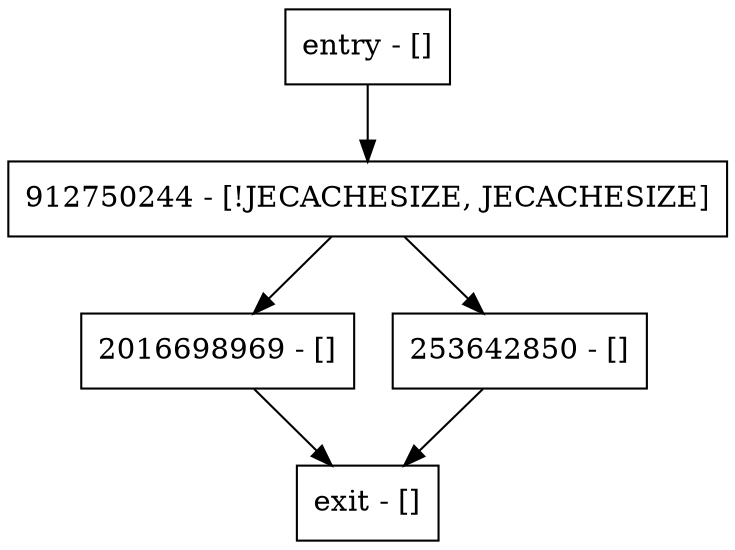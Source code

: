 digraph getTimeoutInfo {
node [shape=record];
2016698969 [label="2016698969 - []"];
entry [label="entry - []"];
exit [label="exit - []"];
912750244 [label="912750244 - [!JECACHESIZE, JECACHESIZE]"];
253642850 [label="253642850 - []"];
entry;
exit;
2016698969 -> exit;
entry -> 912750244;
912750244 -> 2016698969;
912750244 -> 253642850;
253642850 -> exit;
}

